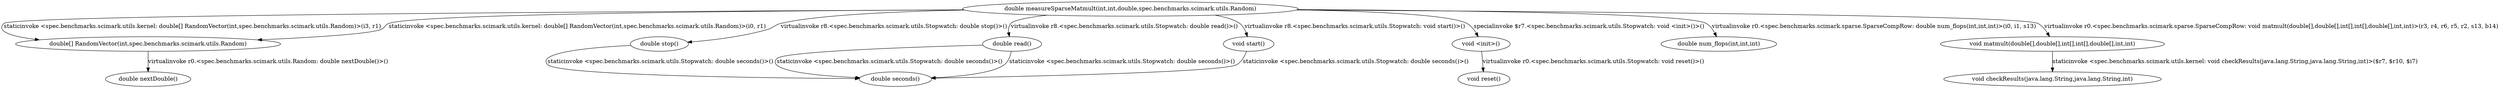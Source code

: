 digraph g {
11[label="double nextDouble()"]
8[label="double seconds()"]
3[label="void start()"]
9[label="void checkResults(java.lang.String,java.lang.String,int)"]
5[label="double stop()"]
10[label="void reset()"]
1[label="double[] RandomVector(int,spec.benchmarks.scimark.utils.Random)"]
2[label="void <init>()"]
0[label="double measureSparseMatmult(int,int,double,spec.benchmarks.scimark.utils.Random)"]
4[label="void matmult(double[],double[],int[],int[],double[],int,int)"]
6[label="double num_flops(int,int,int)"]
7[label="double read()"]
0->1[label="staticinvoke <spec.benchmarks.scimark.utils.kernel: double[] RandomVector(int,spec.benchmarks.scimark.utils.Random)>(i3, r1)"]
0->1[label="staticinvoke <spec.benchmarks.scimark.utils.kernel: double[] RandomVector(int,spec.benchmarks.scimark.utils.Random)>(i0, r1)"]
0->2[label="specialinvoke $r7.<spec.benchmarks.scimark.utils.Stopwatch: void <init>()>()"]
0->3[label="virtualinvoke r8.<spec.benchmarks.scimark.utils.Stopwatch: void start()>()"]
0->4[label="virtualinvoke r0.<spec.benchmarks.scimark.sparse.SparseCompRow: void matmult(double[],double[],int[],int[],double[],int,int)>(r3, r4, r6, r5, r2, s13, b14)"]
0->5[label="virtualinvoke r8.<spec.benchmarks.scimark.utils.Stopwatch: double stop()>()"]
0->6[label="virtualinvoke r0.<spec.benchmarks.scimark.sparse.SparseCompRow: double num_flops(int,int,int)>(i0, i1, s13)"]
0->7[label="virtualinvoke r8.<spec.benchmarks.scimark.utils.Stopwatch: double read()>()"]
2->10[label="virtualinvoke r0.<spec.benchmarks.scimark.utils.Stopwatch: void reset()>()"]
3->8[label="staticinvoke <spec.benchmarks.scimark.utils.Stopwatch: double seconds()>()"]
5->8[label="staticinvoke <spec.benchmarks.scimark.utils.Stopwatch: double seconds()>()"]
4->9[label="staticinvoke <spec.benchmarks.scimark.utils.kernel: void checkResults(java.lang.String,java.lang.String,int)>($r7, $r10, $i7)"]
7->8[label="staticinvoke <spec.benchmarks.scimark.utils.Stopwatch: double seconds()>()"]
7->8[label="staticinvoke <spec.benchmarks.scimark.utils.Stopwatch: double seconds()>()"]
1->11[label="virtualinvoke r0.<spec.benchmarks.scimark.utils.Random: double nextDouble()>()"]
}